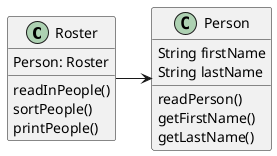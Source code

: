 @startuml
'https://plantuml.com/class-diagram

class Roster
{
    Person: Roster
    readInPeople()
    sortPeople()
    printPeople()
}
class Person
{
    String firstName
    String lastName
    readPerson()
    getFirstName()
    getLastName()
}
Roster->Person
@enduml
